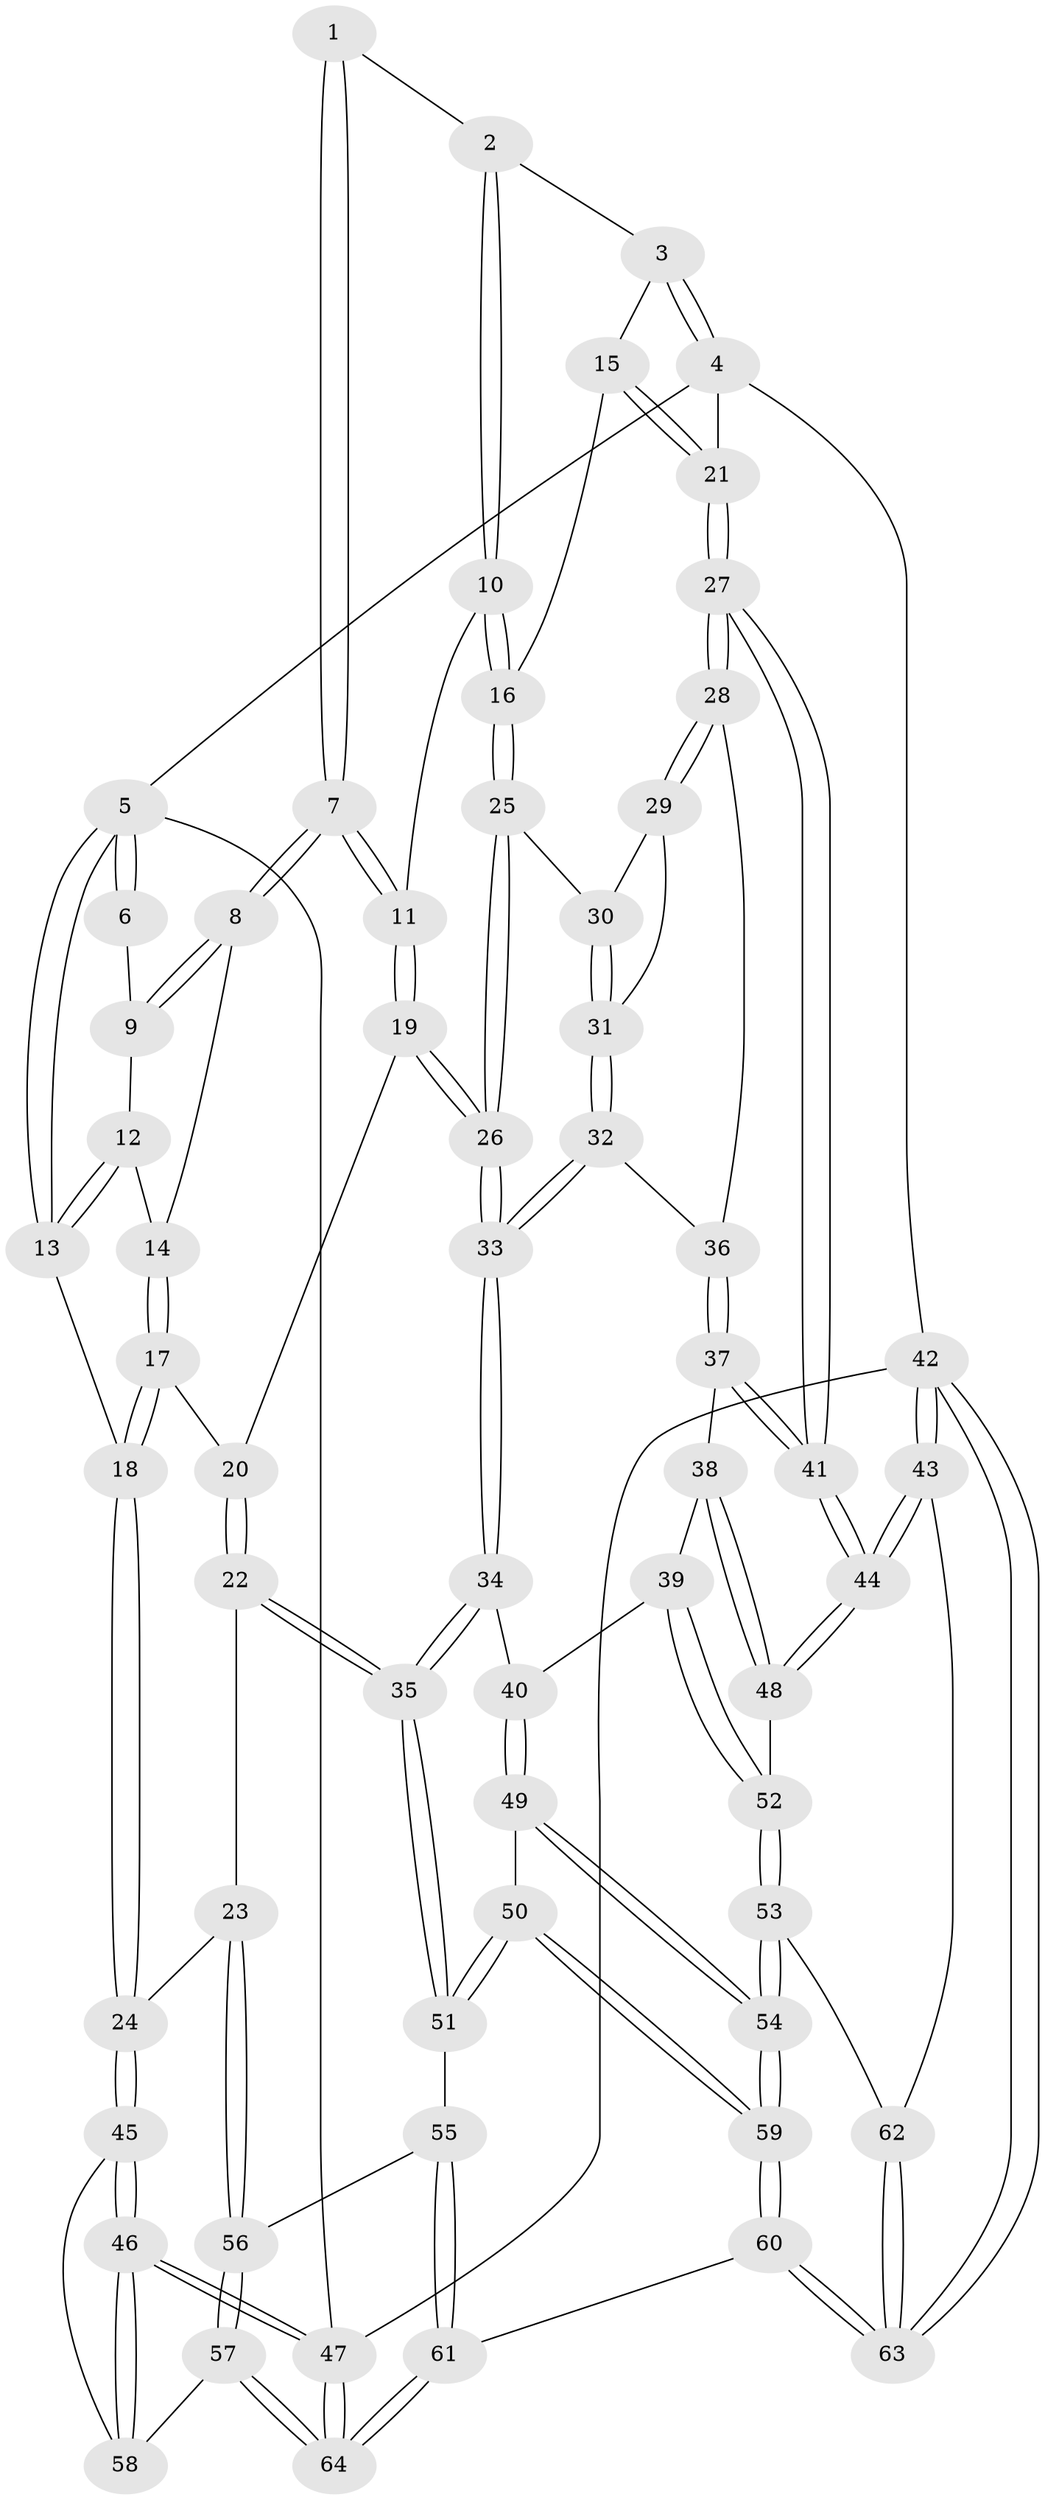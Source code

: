 // Generated by graph-tools (version 1.1) at 2025/11/02/27/25 16:11:53]
// undirected, 64 vertices, 157 edges
graph export_dot {
graph [start="1"]
  node [color=gray90,style=filled];
  1 [pos="+0.6134596455614798+0"];
  2 [pos="+0.7113531633795415+0"];
  3 [pos="+1+0"];
  4 [pos="+1+0"];
  5 [pos="+0+0"];
  6 [pos="+0.153673990736364+0"];
  7 [pos="+0.4799314056675076+0.15831531017451367"];
  8 [pos="+0.4071305519457772+0.1377363796995452"];
  9 [pos="+0.21685871840460433+0"];
  10 [pos="+0.684982940626532+0.22830013944072747"];
  11 [pos="+0.5112052088247961+0.23089940899850453"];
  12 [pos="+0.18969845288816156+0.11270903390416434"];
  13 [pos="+0+0.34032202890648877"];
  14 [pos="+0.2643026133038127+0.20843757282986514"];
  15 [pos="+0.7588841839767972+0.2542190360401906"];
  16 [pos="+0.7471130199801373+0.26160726093748776"];
  17 [pos="+0.2638457514079751+0.21106898637626254"];
  18 [pos="+0+0.4238036138670759"];
  19 [pos="+0.4873518859560855+0.29886467108816356"];
  20 [pos="+0.30629934454662616+0.30926768764763873"];
  21 [pos="+1+0.30302984509429143"];
  22 [pos="+0.1621584858167268+0.5195685663288704"];
  23 [pos="+0.0457776689748388+0.5314879345820498"];
  24 [pos="+0+0.5155988139014651"];
  25 [pos="+0.7545335775516371+0.33052271070627903"];
  26 [pos="+0.5160950105214763+0.5564898175759847"];
  27 [pos="+1+0.34147736263922324"];
  28 [pos="+1+0.39372983679161566"];
  29 [pos="+0.9508394786174919+0.37798720107344863"];
  30 [pos="+0.7572730742032375+0.33335576008046836"];
  31 [pos="+0.7953971747321561+0.42405608069166884"];
  32 [pos="+0.8146550991143523+0.48955441260337995"];
  33 [pos="+0.5146455391473255+0.5639274718307581"];
  34 [pos="+0.5114360188198244+0.570951484650854"];
  35 [pos="+0.4838411092877096+0.5892997340332898"];
  36 [pos="+0.8559557695244789+0.5153948076796707"];
  37 [pos="+0.8582026000088602+0.6385566344960537"];
  38 [pos="+0.8232587857155773+0.686271489231408"];
  39 [pos="+0.8153646635127758+0.6920004143573617"];
  40 [pos="+0.6943597071270435+0.6759063260711459"];
  41 [pos="+1+0.6121771324558936"];
  42 [pos="+1+1"];
  43 [pos="+1+0.8910173640745688"];
  44 [pos="+1+0.8279219724160237"];
  45 [pos="+0+0.594099192225597"];
  46 [pos="+0+1"];
  47 [pos="+0+1"];
  48 [pos="+1+0.7985098537736979"];
  49 [pos="+0.6842679640856366+0.777612784732107"];
  50 [pos="+0.5742494846676707+0.8719276157990846"];
  51 [pos="+0.4688168253498587+0.6744045427806208"];
  52 [pos="+0.8339080652515941+0.8412699156898165"];
  53 [pos="+0.8283883941612235+0.8599361997949946"];
  54 [pos="+0.7231818520885057+0.9004162253694736"];
  55 [pos="+0.3847255058243268+0.7917478778186298"];
  56 [pos="+0.2438912643408227+0.8758144218517847"];
  57 [pos="+0.22591214440523852+0.9338921386656958"];
  58 [pos="+0.09004331229825605+0.8966517309761709"];
  59 [pos="+0.6113211139900285+1"];
  60 [pos="+0.5645371738291343+1"];
  61 [pos="+0.5570032222106712+1"];
  62 [pos="+0.8532555533680934+0.8956798034933537"];
  63 [pos="+0.9831434595394779+1"];
  64 [pos="+0.2718344322167452+1"];
  1 -- 2;
  1 -- 7;
  1 -- 7;
  2 -- 3;
  2 -- 10;
  2 -- 10;
  3 -- 4;
  3 -- 4;
  3 -- 15;
  4 -- 5;
  4 -- 21;
  4 -- 42;
  5 -- 6;
  5 -- 6;
  5 -- 13;
  5 -- 13;
  5 -- 47;
  6 -- 9;
  7 -- 8;
  7 -- 8;
  7 -- 11;
  7 -- 11;
  8 -- 9;
  8 -- 9;
  8 -- 14;
  9 -- 12;
  10 -- 11;
  10 -- 16;
  10 -- 16;
  11 -- 19;
  11 -- 19;
  12 -- 13;
  12 -- 13;
  12 -- 14;
  13 -- 18;
  14 -- 17;
  14 -- 17;
  15 -- 16;
  15 -- 21;
  15 -- 21;
  16 -- 25;
  16 -- 25;
  17 -- 18;
  17 -- 18;
  17 -- 20;
  18 -- 24;
  18 -- 24;
  19 -- 20;
  19 -- 26;
  19 -- 26;
  20 -- 22;
  20 -- 22;
  21 -- 27;
  21 -- 27;
  22 -- 23;
  22 -- 35;
  22 -- 35;
  23 -- 24;
  23 -- 56;
  23 -- 56;
  24 -- 45;
  24 -- 45;
  25 -- 26;
  25 -- 26;
  25 -- 30;
  26 -- 33;
  26 -- 33;
  27 -- 28;
  27 -- 28;
  27 -- 41;
  27 -- 41;
  28 -- 29;
  28 -- 29;
  28 -- 36;
  29 -- 30;
  29 -- 31;
  30 -- 31;
  30 -- 31;
  31 -- 32;
  31 -- 32;
  32 -- 33;
  32 -- 33;
  32 -- 36;
  33 -- 34;
  33 -- 34;
  34 -- 35;
  34 -- 35;
  34 -- 40;
  35 -- 51;
  35 -- 51;
  36 -- 37;
  36 -- 37;
  37 -- 38;
  37 -- 41;
  37 -- 41;
  38 -- 39;
  38 -- 48;
  38 -- 48;
  39 -- 40;
  39 -- 52;
  39 -- 52;
  40 -- 49;
  40 -- 49;
  41 -- 44;
  41 -- 44;
  42 -- 43;
  42 -- 43;
  42 -- 63;
  42 -- 63;
  42 -- 47;
  43 -- 44;
  43 -- 44;
  43 -- 62;
  44 -- 48;
  44 -- 48;
  45 -- 46;
  45 -- 46;
  45 -- 58;
  46 -- 47;
  46 -- 47;
  46 -- 58;
  46 -- 58;
  47 -- 64;
  47 -- 64;
  48 -- 52;
  49 -- 50;
  49 -- 54;
  49 -- 54;
  50 -- 51;
  50 -- 51;
  50 -- 59;
  50 -- 59;
  51 -- 55;
  52 -- 53;
  52 -- 53;
  53 -- 54;
  53 -- 54;
  53 -- 62;
  54 -- 59;
  54 -- 59;
  55 -- 56;
  55 -- 61;
  55 -- 61;
  56 -- 57;
  56 -- 57;
  57 -- 58;
  57 -- 64;
  57 -- 64;
  59 -- 60;
  59 -- 60;
  60 -- 61;
  60 -- 63;
  60 -- 63;
  61 -- 64;
  61 -- 64;
  62 -- 63;
  62 -- 63;
}
